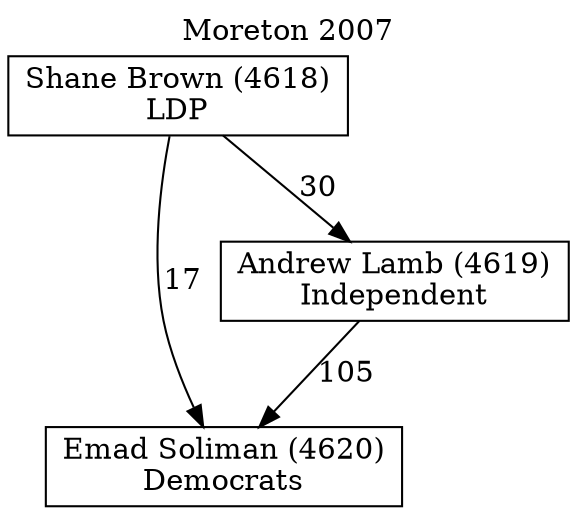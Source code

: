 // House preference flow
digraph "Emad Soliman (4620)_Moreton_2007" {
	graph [label="Moreton 2007" labelloc=t mclimit=10]
	node [shape=box]
	"Emad Soliman (4620)" [label="Emad Soliman (4620)
Democrats"]
	"Andrew Lamb (4619)" [label="Andrew Lamb (4619)
Independent"]
	"Shane Brown (4618)" [label="Shane Brown (4618)
LDP"]
	"Andrew Lamb (4619)" -> "Emad Soliman (4620)" [label=105]
	"Shane Brown (4618)" -> "Andrew Lamb (4619)" [label=30]
	"Shane Brown (4618)" -> "Emad Soliman (4620)" [label=17]
}
